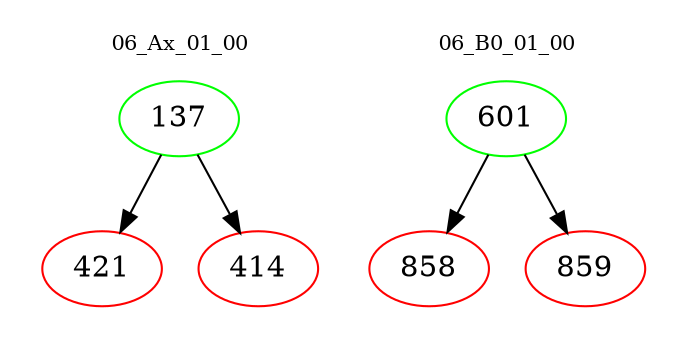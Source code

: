 digraph{
subgraph cluster_0 {
color = white
label = "06_Ax_01_00";
fontsize=10;
T0_137 [label="137", color="green"]
T0_137 -> T0_421 [color="black"]
T0_421 [label="421", color="red"]
T0_137 -> T0_414 [color="black"]
T0_414 [label="414", color="red"]
}
subgraph cluster_1 {
color = white
label = "06_B0_01_00";
fontsize=10;
T1_601 [label="601", color="green"]
T1_601 -> T1_858 [color="black"]
T1_858 [label="858", color="red"]
T1_601 -> T1_859 [color="black"]
T1_859 [label="859", color="red"]
}
}
